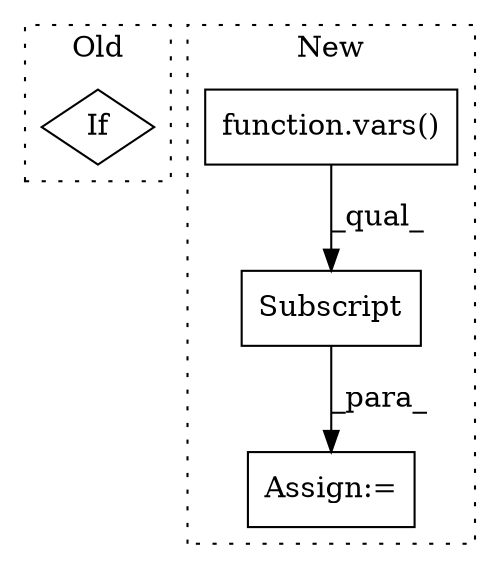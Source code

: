 digraph G {
subgraph cluster0 {
1 [label="If" a="96" s="2603" l="3" shape="diamond"];
label = "Old";
style="dotted";
}
subgraph cluster1 {
2 [label="function.vars()" a="75" s="2557,2582" l="5,1" shape="box"];
3 [label="Assign:=" a="68" s="2554" l="3" shape="box"];
4 [label="Subscript" a="63" s="2557,0" l="43,0" shape="box"];
label = "New";
style="dotted";
}
2 -> 4 [label="_qual_"];
4 -> 3 [label="_para_"];
}